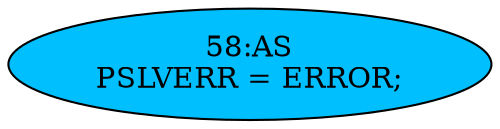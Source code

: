 strict digraph "" {
	node [label="\N"];
	"58:AS"	 [ast="<pyverilog.vparser.ast.Assign object at 0x7fe42cf9e390>",
		def_var="['PSLVERR']",
		fillcolor=deepskyblue,
		label="58:AS
PSLVERR = ERROR;",
		statements="[]",
		style=filled,
		typ=Assign,
		use_var="['ERROR']"];
}
